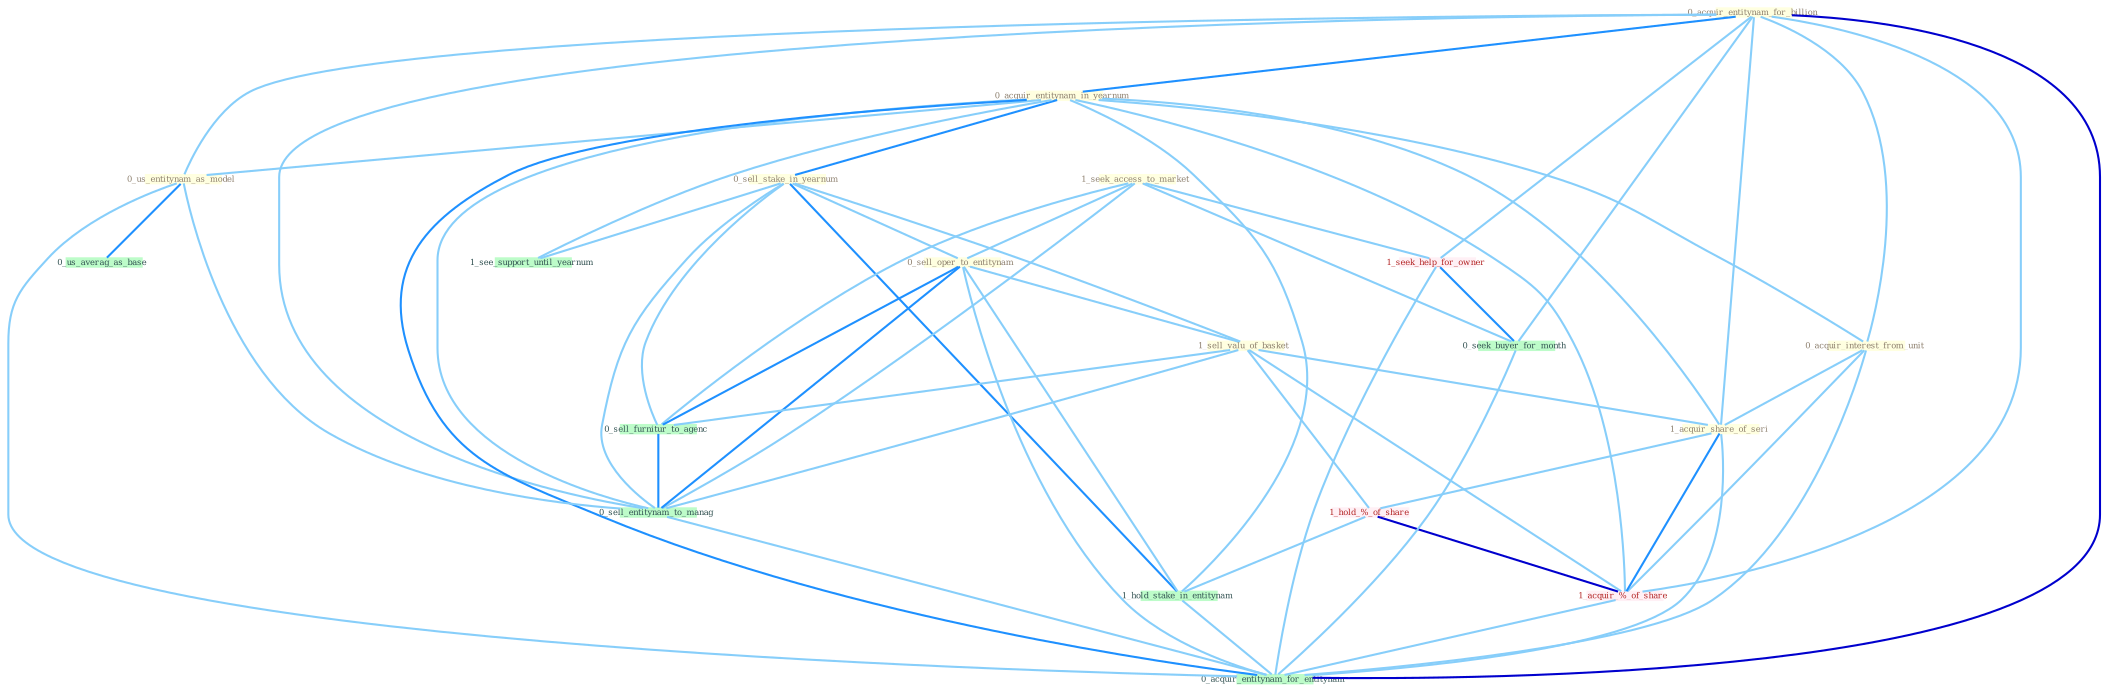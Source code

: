 Graph G{ 
    node
    [shape=polygon,style=filled,width=.5,height=.06,color="#BDFCC9",fixedsize=true,fontsize=4,
    fontcolor="#2f4f4f"];
    {node
    [color="#ffffe0", fontcolor="#8b7d6b"] "0_acquir_entitynam_for_billion " "0_acquir_entitynam_in_yearnum " "0_acquir_interest_from_unit " "0_sell_stake_in_yearnum " "1_seek_access_to_market " "0_sell_oper_to_entitynam " "1_sell_valu_of_basket " "0_us_entitynam_as_model " "1_acquir_share_of_seri "}
{node [color="#fff0f5", fontcolor="#b22222"] "1_hold_%_of_share " "1_seek_help_for_owner " "1_acquir_%_of_share "}
edge [color="#B0E2FF"];

	"0_acquir_entitynam_for_billion " -- "0_acquir_entitynam_in_yearnum " [w="2", color="#1e90ff" , len=0.8];
	"0_acquir_entitynam_for_billion " -- "0_acquir_interest_from_unit " [w="1", color="#87cefa" ];
	"0_acquir_entitynam_for_billion " -- "0_us_entitynam_as_model " [w="1", color="#87cefa" ];
	"0_acquir_entitynam_for_billion " -- "1_acquir_share_of_seri " [w="1", color="#87cefa" ];
	"0_acquir_entitynam_for_billion " -- "1_seek_help_for_owner " [w="1", color="#87cefa" ];
	"0_acquir_entitynam_for_billion " -- "0_seek_buyer_for_month " [w="1", color="#87cefa" ];
	"0_acquir_entitynam_for_billion " -- "1_acquir_%_of_share " [w="1", color="#87cefa" ];
	"0_acquir_entitynam_for_billion " -- "0_sell_entitynam_to_manag " [w="1", color="#87cefa" ];
	"0_acquir_entitynam_for_billion " -- "0_acquir_entitynam_for_entitynam " [w="3", color="#0000cd" , len=0.6];
	"0_acquir_entitynam_in_yearnum " -- "0_acquir_interest_from_unit " [w="1", color="#87cefa" ];
	"0_acquir_entitynam_in_yearnum " -- "0_sell_stake_in_yearnum " [w="2", color="#1e90ff" , len=0.8];
	"0_acquir_entitynam_in_yearnum " -- "0_us_entitynam_as_model " [w="1", color="#87cefa" ];
	"0_acquir_entitynam_in_yearnum " -- "1_acquir_share_of_seri " [w="1", color="#87cefa" ];
	"0_acquir_entitynam_in_yearnum " -- "1_hold_stake_in_entitynam " [w="1", color="#87cefa" ];
	"0_acquir_entitynam_in_yearnum " -- "1_acquir_%_of_share " [w="1", color="#87cefa" ];
	"0_acquir_entitynam_in_yearnum " -- "1_see_support_until_yearnum " [w="1", color="#87cefa" ];
	"0_acquir_entitynam_in_yearnum " -- "0_sell_entitynam_to_manag " [w="1", color="#87cefa" ];
	"0_acquir_entitynam_in_yearnum " -- "0_acquir_entitynam_for_entitynam " [w="2", color="#1e90ff" , len=0.8];
	"0_acquir_interest_from_unit " -- "1_acquir_share_of_seri " [w="1", color="#87cefa" ];
	"0_acquir_interest_from_unit " -- "1_acquir_%_of_share " [w="1", color="#87cefa" ];
	"0_acquir_interest_from_unit " -- "0_acquir_entitynam_for_entitynam " [w="1", color="#87cefa" ];
	"0_sell_stake_in_yearnum " -- "0_sell_oper_to_entitynam " [w="1", color="#87cefa" ];
	"0_sell_stake_in_yearnum " -- "1_sell_valu_of_basket " [w="1", color="#87cefa" ];
	"0_sell_stake_in_yearnum " -- "1_hold_stake_in_entitynam " [w="2", color="#1e90ff" , len=0.8];
	"0_sell_stake_in_yearnum " -- "1_see_support_until_yearnum " [w="1", color="#87cefa" ];
	"0_sell_stake_in_yearnum " -- "0_sell_furnitur_to_agenc " [w="1", color="#87cefa" ];
	"0_sell_stake_in_yearnum " -- "0_sell_entitynam_to_manag " [w="1", color="#87cefa" ];
	"1_seek_access_to_market " -- "0_sell_oper_to_entitynam " [w="1", color="#87cefa" ];
	"1_seek_access_to_market " -- "1_seek_help_for_owner " [w="1", color="#87cefa" ];
	"1_seek_access_to_market " -- "0_seek_buyer_for_month " [w="1", color="#87cefa" ];
	"1_seek_access_to_market " -- "0_sell_furnitur_to_agenc " [w="1", color="#87cefa" ];
	"1_seek_access_to_market " -- "0_sell_entitynam_to_manag " [w="1", color="#87cefa" ];
	"0_sell_oper_to_entitynam " -- "1_sell_valu_of_basket " [w="1", color="#87cefa" ];
	"0_sell_oper_to_entitynam " -- "1_hold_stake_in_entitynam " [w="1", color="#87cefa" ];
	"0_sell_oper_to_entitynam " -- "0_sell_furnitur_to_agenc " [w="2", color="#1e90ff" , len=0.8];
	"0_sell_oper_to_entitynam " -- "0_sell_entitynam_to_manag " [w="2", color="#1e90ff" , len=0.8];
	"0_sell_oper_to_entitynam " -- "0_acquir_entitynam_for_entitynam " [w="1", color="#87cefa" ];
	"1_sell_valu_of_basket " -- "1_acquir_share_of_seri " [w="1", color="#87cefa" ];
	"1_sell_valu_of_basket " -- "1_hold_%_of_share " [w="1", color="#87cefa" ];
	"1_sell_valu_of_basket " -- "1_acquir_%_of_share " [w="1", color="#87cefa" ];
	"1_sell_valu_of_basket " -- "0_sell_furnitur_to_agenc " [w="1", color="#87cefa" ];
	"1_sell_valu_of_basket " -- "0_sell_entitynam_to_manag " [w="1", color="#87cefa" ];
	"0_us_entitynam_as_model " -- "0_us_averag_as_base " [w="2", color="#1e90ff" , len=0.8];
	"0_us_entitynam_as_model " -- "0_sell_entitynam_to_manag " [w="1", color="#87cefa" ];
	"0_us_entitynam_as_model " -- "0_acquir_entitynam_for_entitynam " [w="1", color="#87cefa" ];
	"1_acquir_share_of_seri " -- "1_hold_%_of_share " [w="1", color="#87cefa" ];
	"1_acquir_share_of_seri " -- "1_acquir_%_of_share " [w="2", color="#1e90ff" , len=0.8];
	"1_acquir_share_of_seri " -- "0_acquir_entitynam_for_entitynam " [w="1", color="#87cefa" ];
	"1_hold_%_of_share " -- "1_hold_stake_in_entitynam " [w="1", color="#87cefa" ];
	"1_hold_%_of_share " -- "1_acquir_%_of_share " [w="3", color="#0000cd" , len=0.6];
	"1_hold_stake_in_entitynam " -- "0_acquir_entitynam_for_entitynam " [w="1", color="#87cefa" ];
	"1_seek_help_for_owner " -- "0_seek_buyer_for_month " [w="2", color="#1e90ff" , len=0.8];
	"1_seek_help_for_owner " -- "0_acquir_entitynam_for_entitynam " [w="1", color="#87cefa" ];
	"0_seek_buyer_for_month " -- "0_acquir_entitynam_for_entitynam " [w="1", color="#87cefa" ];
	"1_acquir_%_of_share " -- "0_acquir_entitynam_for_entitynam " [w="1", color="#87cefa" ];
	"0_sell_furnitur_to_agenc " -- "0_sell_entitynam_to_manag " [w="2", color="#1e90ff" , len=0.8];
	"0_sell_entitynam_to_manag " -- "0_acquir_entitynam_for_entitynam " [w="1", color="#87cefa" ];
}